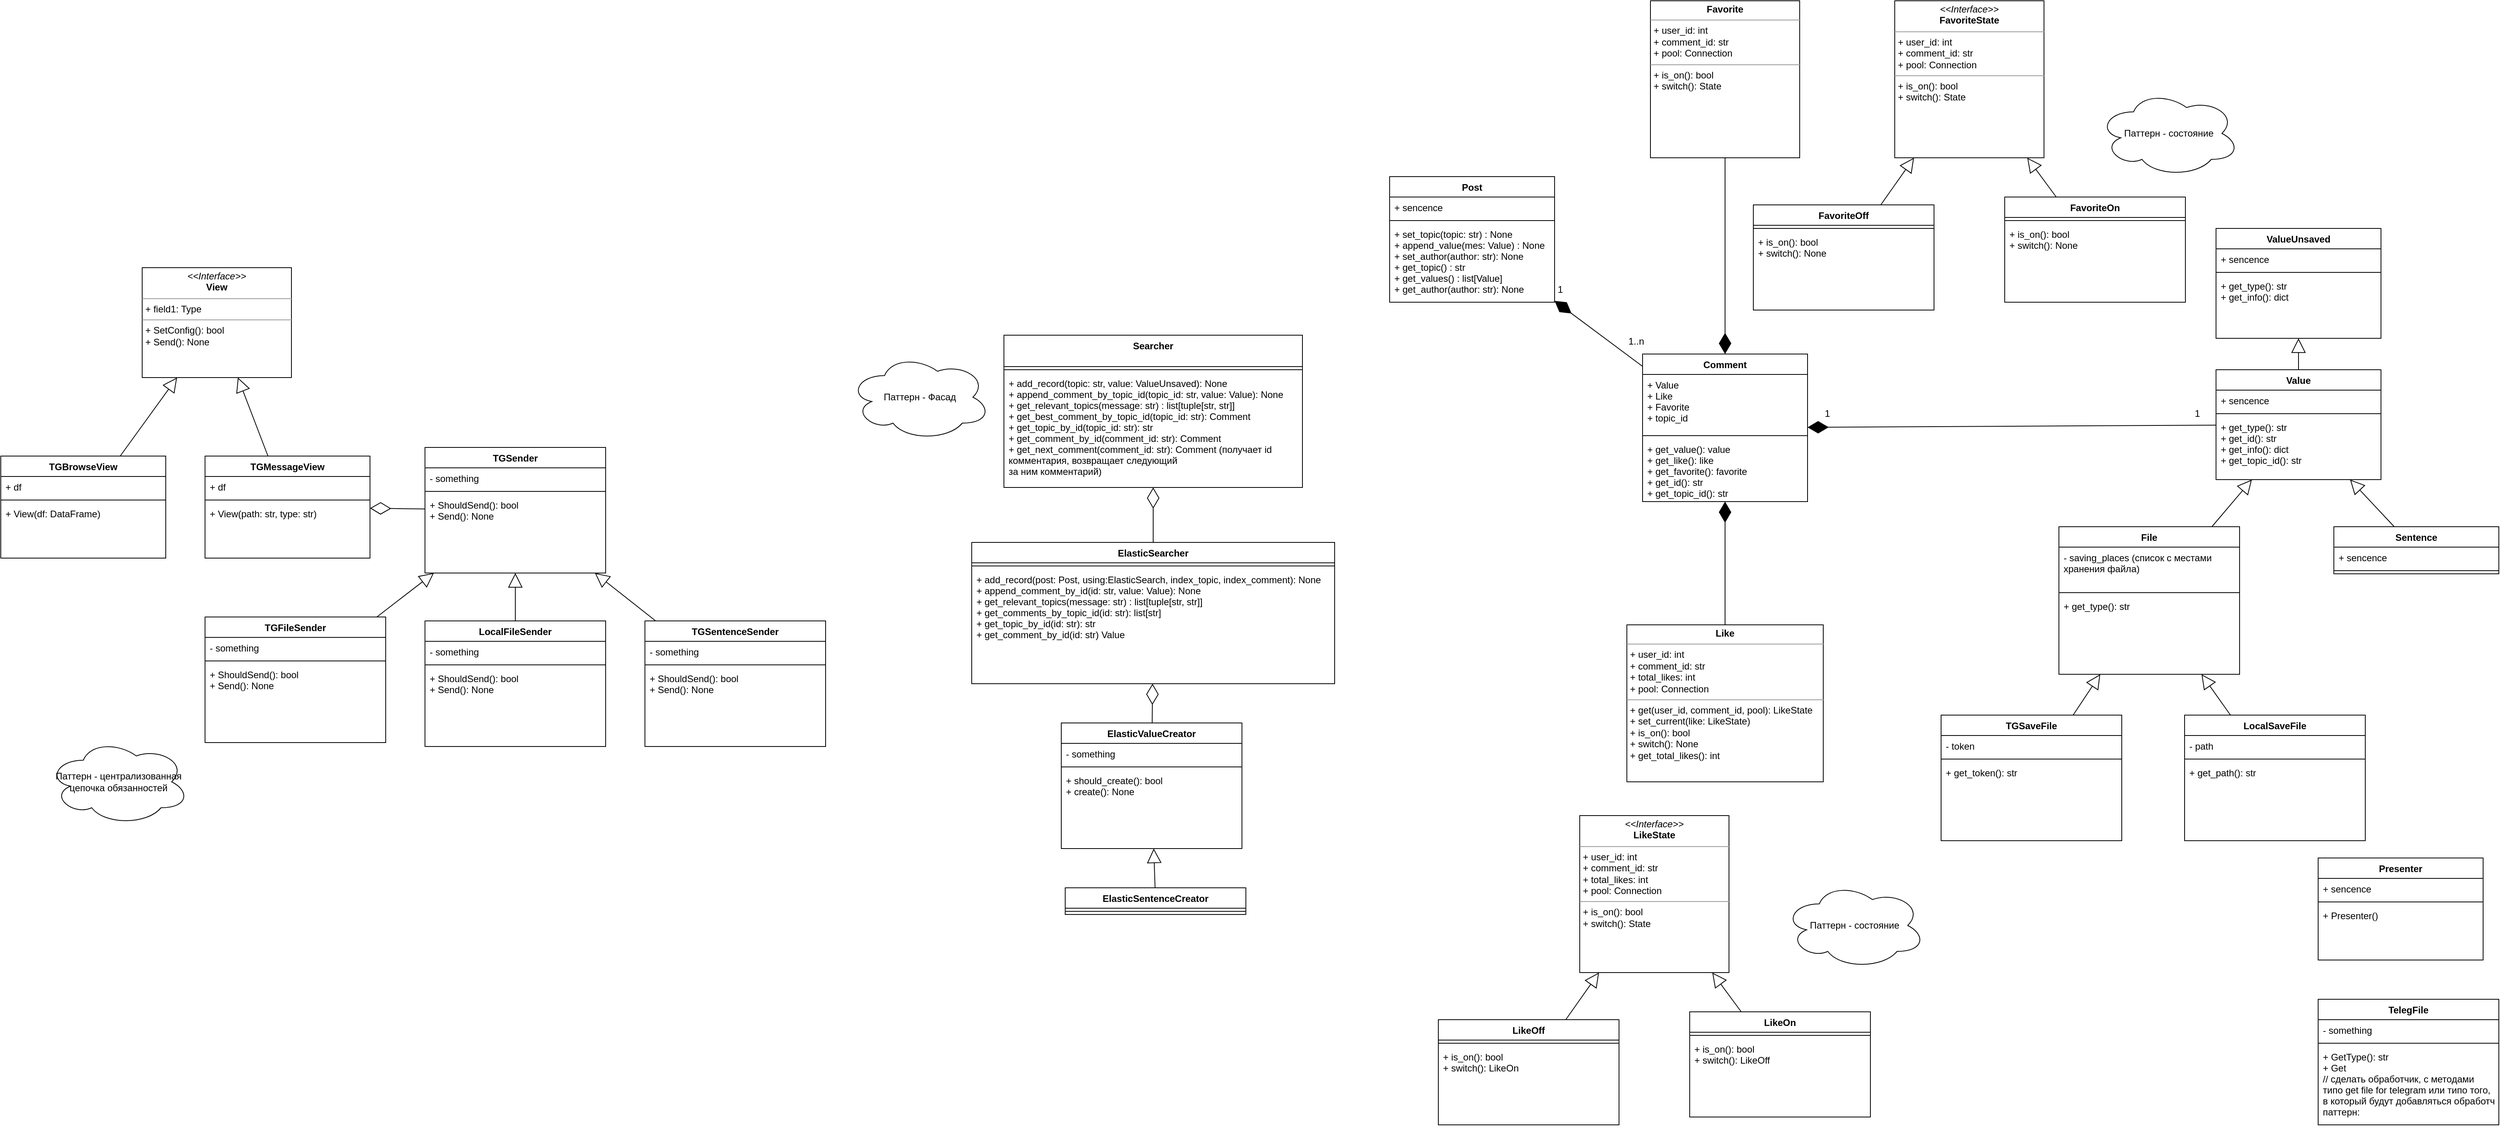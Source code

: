 <mxfile version="14.6.13" type="device"><diagram id="C5RBs43oDa-KdzZeNtuy" name="Page-1"><mxGraphModel dx="1773" dy="1772" grid="1" gridSize="10" guides="1" tooltips="1" connect="1" arrows="1" fold="1" page="1" pageScale="1" pageWidth="827" pageHeight="1169" math="0" shadow="0"><root><object label="" id="WIyWlLk6GJQsqaUBKTNV-0"><mxCell/></object><mxCell id="WIyWlLk6GJQsqaUBKTNV-1" parent="WIyWlLk6GJQsqaUBKTNV-0"/><mxCell id="pfBCpQdFeengKGPT3oay-11" value="Post" style="swimlane;fontStyle=1;align=center;verticalAlign=top;childLayout=stackLayout;horizontal=1;startSize=26;horizontalStack=0;resizeParent=1;resizeParentMax=0;resizeLast=0;collapsible=1;marginBottom=0;" parent="WIyWlLk6GJQsqaUBKTNV-1" vertex="1"><mxGeometry x="1428" y="-86" width="210" height="160" as="geometry"/></mxCell><mxCell id="pfBCpQdFeengKGPT3oay-12" value="+ sencence" style="text;strokeColor=none;fillColor=none;align=left;verticalAlign=top;spacingLeft=4;spacingRight=4;overflow=hidden;rotatable=0;points=[[0,0.5],[1,0.5]];portConstraint=eastwest;" parent="pfBCpQdFeengKGPT3oay-11" vertex="1"><mxGeometry y="26" width="210" height="26" as="geometry"/></mxCell><mxCell id="pfBCpQdFeengKGPT3oay-13" value="" style="line;strokeWidth=1;fillColor=none;align=left;verticalAlign=middle;spacingTop=-1;spacingLeft=3;spacingRight=3;rotatable=0;labelPosition=right;points=[];portConstraint=eastwest;" parent="pfBCpQdFeengKGPT3oay-11" vertex="1"><mxGeometry y="52" width="210" height="8" as="geometry"/></mxCell><mxCell id="pfBCpQdFeengKGPT3oay-14" value="+ set_topic(topic: str) : None&#10;+ append_value(mes: Value) : None&#10;+ set_author(author: str): None&#10;+ get_topic() : str&#10;+ get_values() : list[Value]&#10;+ get_author(author: str): None&#10;&#10;" style="text;strokeColor=none;fillColor=none;align=left;verticalAlign=top;spacingLeft=4;spacingRight=4;overflow=hidden;rotatable=0;points=[[0,0.5],[1,0.5]];portConstraint=eastwest;" parent="pfBCpQdFeengKGPT3oay-11" vertex="1"><mxGeometry y="60" width="210" height="100" as="geometry"/></mxCell><mxCell id="pfBCpQdFeengKGPT3oay-15" value="Presenter" style="swimlane;fontStyle=1;align=center;verticalAlign=top;childLayout=stackLayout;horizontal=1;startSize=26;horizontalStack=0;resizeParent=1;resizeParentMax=0;resizeLast=0;collapsible=1;marginBottom=0;" parent="WIyWlLk6GJQsqaUBKTNV-1" vertex="1"><mxGeometry x="2610" y="782" width="210" height="130" as="geometry"><mxRectangle x="510" y="20" width="90" height="26" as="alternateBounds"/></mxGeometry></mxCell><mxCell id="pfBCpQdFeengKGPT3oay-16" value="+ sencence" style="text;strokeColor=none;fillColor=none;align=left;verticalAlign=top;spacingLeft=4;spacingRight=4;overflow=hidden;rotatable=0;points=[[0,0.5],[1,0.5]];portConstraint=eastwest;" parent="pfBCpQdFeengKGPT3oay-15" vertex="1"><mxGeometry y="26" width="210" height="26" as="geometry"/></mxCell><mxCell id="pfBCpQdFeengKGPT3oay-17" value="" style="line;strokeWidth=1;fillColor=none;align=left;verticalAlign=middle;spacingTop=-1;spacingLeft=3;spacingRight=3;rotatable=0;labelPosition=right;points=[];portConstraint=eastwest;" parent="pfBCpQdFeengKGPT3oay-15" vertex="1"><mxGeometry y="52" width="210" height="8" as="geometry"/></mxCell><mxCell id="pfBCpQdFeengKGPT3oay-18" value="+ Presenter()&#10;" style="text;strokeColor=none;fillColor=none;align=left;verticalAlign=top;spacingLeft=4;spacingRight=4;overflow=hidden;rotatable=0;points=[[0,0.5],[1,0.5]];portConstraint=eastwest;" parent="pfBCpQdFeengKGPT3oay-15" vertex="1"><mxGeometry y="60" width="210" height="70" as="geometry"/></mxCell><mxCell id="pfBCpQdFeengKGPT3oay-19" value="&lt;p style=&quot;margin: 0px ; margin-top: 4px ; text-align: center&quot;&gt;&lt;i&gt;&amp;lt;&amp;lt;Interface&amp;gt;&amp;gt;&lt;/i&gt;&lt;br&gt;&lt;span style=&quot;font-weight: bold&quot;&gt;View&lt;/span&gt;&lt;br&gt;&lt;/p&gt;&lt;hr size=&quot;1&quot;&gt;&lt;p style=&quot;margin: 0px ; margin-left: 4px&quot;&gt;+ field1: Type&lt;/p&gt;&lt;hr size=&quot;1&quot;&gt;&lt;p style=&quot;margin: 0px ; margin-left: 4px&quot;&gt;+ SetConfig(): bool&lt;/p&gt;&lt;p style=&quot;margin: 0px ; margin-left: 4px&quot;&gt;+ Send(): None&lt;/p&gt;" style="verticalAlign=top;align=left;overflow=fill;fontSize=12;fontFamily=Helvetica;html=1;" parent="WIyWlLk6GJQsqaUBKTNV-1" vertex="1"><mxGeometry x="-160" y="30" width="190" height="140" as="geometry"/></mxCell><mxCell id="pfBCpQdFeengKGPT3oay-20" value="TGBrowseView" style="swimlane;fontStyle=1;align=center;verticalAlign=top;childLayout=stackLayout;horizontal=1;startSize=26;horizontalStack=0;resizeParent=1;resizeParentMax=0;resizeLast=0;collapsible=1;marginBottom=0;" parent="WIyWlLk6GJQsqaUBKTNV-1" vertex="1"><mxGeometry x="-340" y="270" width="210" height="130" as="geometry"/></mxCell><mxCell id="pfBCpQdFeengKGPT3oay-21" value="+ df" style="text;strokeColor=none;fillColor=none;align=left;verticalAlign=top;spacingLeft=4;spacingRight=4;overflow=hidden;rotatable=0;points=[[0,0.5],[1,0.5]];portConstraint=eastwest;" parent="pfBCpQdFeengKGPT3oay-20" vertex="1"><mxGeometry y="26" width="210" height="26" as="geometry"/></mxCell><mxCell id="pfBCpQdFeengKGPT3oay-22" value="" style="line;strokeWidth=1;fillColor=none;align=left;verticalAlign=middle;spacingTop=-1;spacingLeft=3;spacingRight=3;rotatable=0;labelPosition=right;points=[];portConstraint=eastwest;" parent="pfBCpQdFeengKGPT3oay-20" vertex="1"><mxGeometry y="52" width="210" height="8" as="geometry"/></mxCell><mxCell id="pfBCpQdFeengKGPT3oay-23" value="+ View(df: DataFrame)&#10;" style="text;strokeColor=none;fillColor=none;align=left;verticalAlign=top;spacingLeft=4;spacingRight=4;overflow=hidden;rotatable=0;points=[[0,0.5],[1,0.5]];portConstraint=eastwest;" parent="pfBCpQdFeengKGPT3oay-20" vertex="1"><mxGeometry y="60" width="210" height="70" as="geometry"/></mxCell><mxCell id="pfBCpQdFeengKGPT3oay-24" value="TGMessageView" style="swimlane;fontStyle=1;align=center;verticalAlign=top;childLayout=stackLayout;horizontal=1;startSize=26;horizontalStack=0;resizeParent=1;resizeParentMax=0;resizeLast=0;collapsible=1;marginBottom=0;" parent="WIyWlLk6GJQsqaUBKTNV-1" vertex="1"><mxGeometry x="-80" y="270" width="210" height="130" as="geometry"/></mxCell><mxCell id="pfBCpQdFeengKGPT3oay-25" value="+ df" style="text;strokeColor=none;fillColor=none;align=left;verticalAlign=top;spacingLeft=4;spacingRight=4;overflow=hidden;rotatable=0;points=[[0,0.5],[1,0.5]];portConstraint=eastwest;" parent="pfBCpQdFeengKGPT3oay-24" vertex="1"><mxGeometry y="26" width="210" height="26" as="geometry"/></mxCell><mxCell id="pfBCpQdFeengKGPT3oay-26" value="" style="line;strokeWidth=1;fillColor=none;align=left;verticalAlign=middle;spacingTop=-1;spacingLeft=3;spacingRight=3;rotatable=0;labelPosition=right;points=[];portConstraint=eastwest;" parent="pfBCpQdFeengKGPT3oay-24" vertex="1"><mxGeometry y="52" width="210" height="8" as="geometry"/></mxCell><mxCell id="pfBCpQdFeengKGPT3oay-27" value="+ View(path: str, type: str)&#10;" style="text;strokeColor=none;fillColor=none;align=left;verticalAlign=top;spacingLeft=4;spacingRight=4;overflow=hidden;rotatable=0;points=[[0,0.5],[1,0.5]];portConstraint=eastwest;" parent="pfBCpQdFeengKGPT3oay-24" vertex="1"><mxGeometry y="60" width="210" height="70" as="geometry"/></mxCell><mxCell id="pfBCpQdFeengKGPT3oay-32" value="" style="endArrow=block;endSize=16;endFill=0;html=1;" parent="WIyWlLk6GJQsqaUBKTNV-1" source="pfBCpQdFeengKGPT3oay-20" target="pfBCpQdFeengKGPT3oay-19" edge="1"><mxGeometry x="1" y="-135" width="160" relative="1" as="geometry"><mxPoint x="-190" y="540" as="sourcePoint"/><mxPoint x="-30" y="540" as="targetPoint"/><mxPoint x="36" y="-45" as="offset"/></mxGeometry></mxCell><mxCell id="pfBCpQdFeengKGPT3oay-33" value="" style="endArrow=block;endSize=16;endFill=0;html=1;" parent="WIyWlLk6GJQsqaUBKTNV-1" source="pfBCpQdFeengKGPT3oay-24" target="pfBCpQdFeengKGPT3oay-19" edge="1"><mxGeometry x="1" y="-135" width="160" relative="1" as="geometry"><mxPoint x="-174.787" y="280" as="sourcePoint"/><mxPoint x="-51.383" y="180" as="targetPoint"/><mxPoint x="36" y="-45" as="offset"/></mxGeometry></mxCell><mxCell id="pfBCpQdFeengKGPT3oay-60" value="File" style="swimlane;fontStyle=1;align=center;verticalAlign=top;childLayout=stackLayout;horizontal=1;startSize=26;horizontalStack=0;resizeParent=1;resizeParentMax=0;resizeLast=0;collapsible=1;marginBottom=0;" parent="WIyWlLk6GJQsqaUBKTNV-1" vertex="1"><mxGeometry x="2280" y="360" width="230" height="188" as="geometry"/></mxCell><mxCell id="pfBCpQdFeengKGPT3oay-61" value="- saving_places (список с местами &#10;хранения файла)" style="text;strokeColor=none;fillColor=none;align=left;verticalAlign=top;spacingLeft=4;spacingRight=4;overflow=hidden;rotatable=0;points=[[0,0.5],[1,0.5]];portConstraint=eastwest;" parent="pfBCpQdFeengKGPT3oay-60" vertex="1"><mxGeometry y="26" width="230" height="54" as="geometry"/></mxCell><mxCell id="pfBCpQdFeengKGPT3oay-62" value="" style="line;strokeWidth=1;fillColor=none;align=left;verticalAlign=middle;spacingTop=-1;spacingLeft=3;spacingRight=3;rotatable=0;labelPosition=right;points=[];portConstraint=eastwest;" parent="pfBCpQdFeengKGPT3oay-60" vertex="1"><mxGeometry y="80" width="230" height="8" as="geometry"/></mxCell><mxCell id="pfBCpQdFeengKGPT3oay-63" value="+ get_type(): str&#10;&#10;" style="text;strokeColor=none;fillColor=none;align=left;verticalAlign=top;spacingLeft=4;spacingRight=4;overflow=hidden;rotatable=0;points=[[0,0.5],[1,0.5]];portConstraint=eastwest;" parent="pfBCpQdFeengKGPT3oay-60" vertex="1"><mxGeometry y="88" width="230" height="100" as="geometry"/></mxCell><mxCell id="pfBCpQdFeengKGPT3oay-64" value="TelegFile" style="swimlane;fontStyle=1;align=center;verticalAlign=top;childLayout=stackLayout;horizontal=1;startSize=26;horizontalStack=0;resizeParent=1;resizeParentMax=0;resizeLast=0;collapsible=1;marginBottom=0;" parent="WIyWlLk6GJQsqaUBKTNV-1" vertex="1"><mxGeometry x="2610" y="962" width="230" height="160" as="geometry"/></mxCell><mxCell id="pfBCpQdFeengKGPT3oay-65" value="- something" style="text;strokeColor=none;fillColor=none;align=left;verticalAlign=top;spacingLeft=4;spacingRight=4;overflow=hidden;rotatable=0;points=[[0,0.5],[1,0.5]];portConstraint=eastwest;" parent="pfBCpQdFeengKGPT3oay-64" vertex="1"><mxGeometry y="26" width="230" height="26" as="geometry"/></mxCell><mxCell id="pfBCpQdFeengKGPT3oay-66" value="" style="line;strokeWidth=1;fillColor=none;align=left;verticalAlign=middle;spacingTop=-1;spacingLeft=3;spacingRight=3;rotatable=0;labelPosition=right;points=[];portConstraint=eastwest;" parent="pfBCpQdFeengKGPT3oay-64" vertex="1"><mxGeometry y="52" width="230" height="8" as="geometry"/></mxCell><mxCell id="pfBCpQdFeengKGPT3oay-67" value="+ GetType(): str&#10;+ Get&#10;// сделать обработчик, с методами &#10;типо get file for telegram или типо того,&#10;в который будут добавляться обработчики, &#10;паттерн:&#10;&#10;" style="text;strokeColor=none;fillColor=none;align=left;verticalAlign=top;spacingLeft=4;spacingRight=4;overflow=hidden;rotatable=0;points=[[0,0.5],[1,0.5]];portConstraint=eastwest;" parent="pfBCpQdFeengKGPT3oay-64" vertex="1"><mxGeometry y="60" width="230" height="100" as="geometry"/></mxCell><mxCell id="pfBCpQdFeengKGPT3oay-69" value="Value" style="swimlane;fontStyle=1;align=center;verticalAlign=top;childLayout=stackLayout;horizontal=1;startSize=26;horizontalStack=0;resizeParent=1;resizeParentMax=0;resizeLast=0;collapsible=1;marginBottom=0;" parent="WIyWlLk6GJQsqaUBKTNV-1" vertex="1"><mxGeometry x="2480" y="160" width="210" height="140" as="geometry"/></mxCell><mxCell id="pfBCpQdFeengKGPT3oay-70" value="+ sencence" style="text;strokeColor=none;fillColor=none;align=left;verticalAlign=top;spacingLeft=4;spacingRight=4;overflow=hidden;rotatable=0;points=[[0,0.5],[1,0.5]];portConstraint=eastwest;" parent="pfBCpQdFeengKGPT3oay-69" vertex="1"><mxGeometry y="26" width="210" height="26" as="geometry"/></mxCell><mxCell id="pfBCpQdFeengKGPT3oay-71" value="" style="line;strokeWidth=1;fillColor=none;align=left;verticalAlign=middle;spacingTop=-1;spacingLeft=3;spacingRight=3;rotatable=0;labelPosition=right;points=[];portConstraint=eastwest;" parent="pfBCpQdFeengKGPT3oay-69" vertex="1"><mxGeometry y="52" width="210" height="8" as="geometry"/></mxCell><mxCell id="pfBCpQdFeengKGPT3oay-72" value="+ get_type(): str&#10;+ get_id(): str&#10;+ get_info(): dict&#10;+ get_topic_id(): str&#10;" style="text;strokeColor=none;fillColor=none;align=left;verticalAlign=top;spacingLeft=4;spacingRight=4;overflow=hidden;rotatable=0;points=[[0,0.5],[1,0.5]];portConstraint=eastwest;" parent="pfBCpQdFeengKGPT3oay-69" vertex="1"><mxGeometry y="60" width="210" height="80" as="geometry"/></mxCell><mxCell id="pfBCpQdFeengKGPT3oay-73" value="Sentence" style="swimlane;fontStyle=1;align=center;verticalAlign=top;childLayout=stackLayout;horizontal=1;startSize=26;horizontalStack=0;resizeParent=1;resizeParentMax=0;resizeLast=0;collapsible=1;marginBottom=0;" parent="WIyWlLk6GJQsqaUBKTNV-1" vertex="1"><mxGeometry x="2630" y="360" width="210" height="60" as="geometry"/></mxCell><mxCell id="pfBCpQdFeengKGPT3oay-74" value="+ sencence" style="text;strokeColor=none;fillColor=none;align=left;verticalAlign=top;spacingLeft=4;spacingRight=4;overflow=hidden;rotatable=0;points=[[0,0.5],[1,0.5]];portConstraint=eastwest;" parent="pfBCpQdFeengKGPT3oay-73" vertex="1"><mxGeometry y="26" width="210" height="26" as="geometry"/></mxCell><mxCell id="pfBCpQdFeengKGPT3oay-75" value="" style="line;strokeWidth=1;fillColor=none;align=left;verticalAlign=middle;spacingTop=-1;spacingLeft=3;spacingRight=3;rotatable=0;labelPosition=right;points=[];portConstraint=eastwest;" parent="pfBCpQdFeengKGPT3oay-73" vertex="1"><mxGeometry y="52" width="210" height="8" as="geometry"/></mxCell><mxCell id="pfBCpQdFeengKGPT3oay-81" value="" style="endArrow=block;endSize=16;endFill=0;html=1;" parent="WIyWlLk6GJQsqaUBKTNV-1" source="pfBCpQdFeengKGPT3oay-60" target="pfBCpQdFeengKGPT3oay-69" edge="1"><mxGeometry x="1" y="-135" width="160" relative="1" as="geometry"><mxPoint x="2405.16" y="70" as="sourcePoint"/><mxPoint x="2492.421" y="-76" as="targetPoint"/><mxPoint x="36" y="-45" as="offset"/></mxGeometry></mxCell><mxCell id="pfBCpQdFeengKGPT3oay-83" value="" style="endArrow=block;endSize=16;endFill=0;html=1;" parent="WIyWlLk6GJQsqaUBKTNV-1" source="pfBCpQdFeengKGPT3oay-73" target="pfBCpQdFeengKGPT3oay-69" edge="1"><mxGeometry x="1" y="-135" width="160" relative="1" as="geometry"><mxPoint x="2595" y="360.0" as="sourcePoint"/><mxPoint x="2595" y="310.0" as="targetPoint"/><mxPoint x="36" y="-45" as="offset"/></mxGeometry></mxCell><mxCell id="pfBCpQdFeengKGPT3oay-84" value="TGSender" style="swimlane;fontStyle=1;align=center;verticalAlign=top;childLayout=stackLayout;horizontal=1;startSize=26;horizontalStack=0;resizeParent=1;resizeParentMax=0;resizeLast=0;collapsible=1;marginBottom=0;" parent="WIyWlLk6GJQsqaUBKTNV-1" vertex="1"><mxGeometry x="200" y="259" width="230" height="160" as="geometry"/></mxCell><mxCell id="pfBCpQdFeengKGPT3oay-85" value="- something" style="text;strokeColor=none;fillColor=none;align=left;verticalAlign=top;spacingLeft=4;spacingRight=4;overflow=hidden;rotatable=0;points=[[0,0.5],[1,0.5]];portConstraint=eastwest;" parent="pfBCpQdFeengKGPT3oay-84" vertex="1"><mxGeometry y="26" width="230" height="26" as="geometry"/></mxCell><mxCell id="pfBCpQdFeengKGPT3oay-86" value="" style="line;strokeWidth=1;fillColor=none;align=left;verticalAlign=middle;spacingTop=-1;spacingLeft=3;spacingRight=3;rotatable=0;labelPosition=right;points=[];portConstraint=eastwest;" parent="pfBCpQdFeengKGPT3oay-84" vertex="1"><mxGeometry y="52" width="230" height="8" as="geometry"/></mxCell><mxCell id="pfBCpQdFeengKGPT3oay-87" value="+ ShouldSend(): bool&#10;+ Send(): None&#10;&#10;" style="text;strokeColor=none;fillColor=none;align=left;verticalAlign=top;spacingLeft=4;spacingRight=4;overflow=hidden;rotatable=0;points=[[0,0.5],[1,0.5]];portConstraint=eastwest;" parent="pfBCpQdFeengKGPT3oay-84" vertex="1"><mxGeometry y="60" width="230" height="100" as="geometry"/></mxCell><mxCell id="pfBCpQdFeengKGPT3oay-88" value="TGFileSender" style="swimlane;fontStyle=1;align=center;verticalAlign=top;childLayout=stackLayout;horizontal=1;startSize=26;horizontalStack=0;resizeParent=1;resizeParentMax=0;resizeLast=0;collapsible=1;marginBottom=0;" parent="WIyWlLk6GJQsqaUBKTNV-1" vertex="1"><mxGeometry x="-80" y="475" width="230" height="160" as="geometry"/></mxCell><mxCell id="pfBCpQdFeengKGPT3oay-89" value="- something" style="text;strokeColor=none;fillColor=none;align=left;verticalAlign=top;spacingLeft=4;spacingRight=4;overflow=hidden;rotatable=0;points=[[0,0.5],[1,0.5]];portConstraint=eastwest;" parent="pfBCpQdFeengKGPT3oay-88" vertex="1"><mxGeometry y="26" width="230" height="26" as="geometry"/></mxCell><mxCell id="pfBCpQdFeengKGPT3oay-90" value="" style="line;strokeWidth=1;fillColor=none;align=left;verticalAlign=middle;spacingTop=-1;spacingLeft=3;spacingRight=3;rotatable=0;labelPosition=right;points=[];portConstraint=eastwest;" parent="pfBCpQdFeengKGPT3oay-88" vertex="1"><mxGeometry y="52" width="230" height="8" as="geometry"/></mxCell><mxCell id="pfBCpQdFeengKGPT3oay-91" value="+ ShouldSend(): bool&#10;+ Send(): None&#10;&#10;" style="text;strokeColor=none;fillColor=none;align=left;verticalAlign=top;spacingLeft=4;spacingRight=4;overflow=hidden;rotatable=0;points=[[0,0.5],[1,0.5]];portConstraint=eastwest;" parent="pfBCpQdFeengKGPT3oay-88" vertex="1"><mxGeometry y="60" width="230" height="100" as="geometry"/></mxCell><mxCell id="pfBCpQdFeengKGPT3oay-96" value="TGSentenceSender" style="swimlane;fontStyle=1;align=center;verticalAlign=top;childLayout=stackLayout;horizontal=1;startSize=26;horizontalStack=0;resizeParent=1;resizeParentMax=0;resizeLast=0;collapsible=1;marginBottom=0;" parent="WIyWlLk6GJQsqaUBKTNV-1" vertex="1"><mxGeometry x="480" y="480" width="230" height="160" as="geometry"/></mxCell><mxCell id="pfBCpQdFeengKGPT3oay-97" value="- something" style="text;strokeColor=none;fillColor=none;align=left;verticalAlign=top;spacingLeft=4;spacingRight=4;overflow=hidden;rotatable=0;points=[[0,0.5],[1,0.5]];portConstraint=eastwest;" parent="pfBCpQdFeengKGPT3oay-96" vertex="1"><mxGeometry y="26" width="230" height="26" as="geometry"/></mxCell><mxCell id="pfBCpQdFeengKGPT3oay-98" value="" style="line;strokeWidth=1;fillColor=none;align=left;verticalAlign=middle;spacingTop=-1;spacingLeft=3;spacingRight=3;rotatable=0;labelPosition=right;points=[];portConstraint=eastwest;" parent="pfBCpQdFeengKGPT3oay-96" vertex="1"><mxGeometry y="52" width="230" height="8" as="geometry"/></mxCell><mxCell id="pfBCpQdFeengKGPT3oay-99" value="+ ShouldSend(): bool&#10;+ Send(): None&#10;&#10;" style="text;strokeColor=none;fillColor=none;align=left;verticalAlign=top;spacingLeft=4;spacingRight=4;overflow=hidden;rotatable=0;points=[[0,0.5],[1,0.5]];portConstraint=eastwest;" parent="pfBCpQdFeengKGPT3oay-96" vertex="1"><mxGeometry y="60" width="230" height="100" as="geometry"/></mxCell><mxCell id="pfBCpQdFeengKGPT3oay-100" value="" style="endArrow=block;endSize=16;endFill=0;html=1;" parent="WIyWlLk6GJQsqaUBKTNV-1" source="pfBCpQdFeengKGPT3oay-88" target="pfBCpQdFeengKGPT3oay-84" edge="1"><mxGeometry x="1" y="-135" width="160" relative="1" as="geometry"><mxPoint x="783" y="135.0" as="sourcePoint"/><mxPoint x="848" y="85.0" as="targetPoint"/><mxPoint x="36" y="-45" as="offset"/></mxGeometry></mxCell><mxCell id="pfBCpQdFeengKGPT3oay-102" value="" style="endArrow=block;endSize=16;endFill=0;html=1;" parent="WIyWlLk6GJQsqaUBKTNV-1" source="pfBCpQdFeengKGPT3oay-96" target="pfBCpQdFeengKGPT3oay-84" edge="1"><mxGeometry x="1" y="-135" width="160" relative="1" as="geometry"><mxPoint x="327" y="515" as="sourcePoint"/><mxPoint x="327" y="425.0" as="targetPoint"/><mxPoint x="36" y="-45" as="offset"/></mxGeometry></mxCell><mxCell id="pfBCpQdFeengKGPT3oay-103" value="TGSaveFile" style="swimlane;fontStyle=1;align=center;verticalAlign=top;childLayout=stackLayout;horizontal=1;startSize=26;horizontalStack=0;resizeParent=1;resizeParentMax=0;resizeLast=0;collapsible=1;marginBottom=0;" parent="WIyWlLk6GJQsqaUBKTNV-1" vertex="1"><mxGeometry x="2130" y="600" width="230" height="160" as="geometry"/></mxCell><mxCell id="pfBCpQdFeengKGPT3oay-104" value="- token" style="text;strokeColor=none;fillColor=none;align=left;verticalAlign=top;spacingLeft=4;spacingRight=4;overflow=hidden;rotatable=0;points=[[0,0.5],[1,0.5]];portConstraint=eastwest;" parent="pfBCpQdFeengKGPT3oay-103" vertex="1"><mxGeometry y="26" width="230" height="26" as="geometry"/></mxCell><mxCell id="pfBCpQdFeengKGPT3oay-105" value="" style="line;strokeWidth=1;fillColor=none;align=left;verticalAlign=middle;spacingTop=-1;spacingLeft=3;spacingRight=3;rotatable=0;labelPosition=right;points=[];portConstraint=eastwest;" parent="pfBCpQdFeengKGPT3oay-103" vertex="1"><mxGeometry y="52" width="230" height="8" as="geometry"/></mxCell><mxCell id="pfBCpQdFeengKGPT3oay-106" value="+ get_token(): str&#10;" style="text;strokeColor=none;fillColor=none;align=left;verticalAlign=top;spacingLeft=4;spacingRight=4;overflow=hidden;rotatable=0;points=[[0,0.5],[1,0.5]];portConstraint=eastwest;" parent="pfBCpQdFeengKGPT3oay-103" vertex="1"><mxGeometry y="60" width="230" height="100" as="geometry"/></mxCell><mxCell id="pfBCpQdFeengKGPT3oay-107" value="LocalSaveFile" style="swimlane;fontStyle=1;align=center;verticalAlign=top;childLayout=stackLayout;horizontal=1;startSize=26;horizontalStack=0;resizeParent=1;resizeParentMax=0;resizeLast=0;collapsible=1;marginBottom=0;" parent="WIyWlLk6GJQsqaUBKTNV-1" vertex="1"><mxGeometry x="2440" y="600" width="230" height="160" as="geometry"/></mxCell><mxCell id="pfBCpQdFeengKGPT3oay-108" value="- path" style="text;strokeColor=none;fillColor=none;align=left;verticalAlign=top;spacingLeft=4;spacingRight=4;overflow=hidden;rotatable=0;points=[[0,0.5],[1,0.5]];portConstraint=eastwest;" parent="pfBCpQdFeengKGPT3oay-107" vertex="1"><mxGeometry y="26" width="230" height="26" as="geometry"/></mxCell><mxCell id="pfBCpQdFeengKGPT3oay-109" value="" style="line;strokeWidth=1;fillColor=none;align=left;verticalAlign=middle;spacingTop=-1;spacingLeft=3;spacingRight=3;rotatable=0;labelPosition=right;points=[];portConstraint=eastwest;" parent="pfBCpQdFeengKGPT3oay-107" vertex="1"><mxGeometry y="52" width="230" height="8" as="geometry"/></mxCell><mxCell id="pfBCpQdFeengKGPT3oay-110" value="+ get_path(): str&#10;" style="text;strokeColor=none;fillColor=none;align=left;verticalAlign=top;spacingLeft=4;spacingRight=4;overflow=hidden;rotatable=0;points=[[0,0.5],[1,0.5]];portConstraint=eastwest;" parent="pfBCpQdFeengKGPT3oay-107" vertex="1"><mxGeometry y="60" width="230" height="100" as="geometry"/></mxCell><mxCell id="pfBCpQdFeengKGPT3oay-111" value="" style="endArrow=block;endSize=16;endFill=0;html=1;" parent="WIyWlLk6GJQsqaUBKTNV-1" source="pfBCpQdFeengKGPT3oay-103" target="pfBCpQdFeengKGPT3oay-60" edge="1"><mxGeometry x="1" y="-135" width="160" relative="1" as="geometry"><mxPoint x="2705" y="370.0" as="sourcePoint"/><mxPoint x="2705" y="320.0" as="targetPoint"/><mxPoint x="36" y="-45" as="offset"/></mxGeometry></mxCell><mxCell id="pfBCpQdFeengKGPT3oay-112" value="" style="endArrow=block;endSize=16;endFill=0;html=1;" parent="WIyWlLk6GJQsqaUBKTNV-1" source="pfBCpQdFeengKGPT3oay-107" target="pfBCpQdFeengKGPT3oay-60" edge="1"><mxGeometry x="1" y="-135" width="160" relative="1" as="geometry"><mxPoint x="2312.778" y="600.0" as="sourcePoint"/><mxPoint x="2353.611" y="558.0" as="targetPoint"/><mxPoint x="36" y="-45" as="offset"/></mxGeometry></mxCell><mxCell id="pfBCpQdFeengKGPT3oay-128" value="" style="endArrow=diamondThin;endFill=0;endSize=24;html=1;" parent="WIyWlLk6GJQsqaUBKTNV-1" source="pfBCpQdFeengKGPT3oay-84" target="pfBCpQdFeengKGPT3oay-24" edge="1"><mxGeometry width="160" relative="1" as="geometry"><mxPoint x="490" y="470" as="sourcePoint"/><mxPoint x="650" y="470" as="targetPoint"/></mxGeometry></mxCell><mxCell id="pfBCpQdFeengKGPT3oay-129" value="LocalFileSender" style="swimlane;fontStyle=1;align=center;verticalAlign=top;childLayout=stackLayout;horizontal=1;startSize=26;horizontalStack=0;resizeParent=1;resizeParentMax=0;resizeLast=0;collapsible=1;marginBottom=0;" parent="WIyWlLk6GJQsqaUBKTNV-1" vertex="1"><mxGeometry x="200" y="480" width="230" height="160" as="geometry"/></mxCell><mxCell id="pfBCpQdFeengKGPT3oay-130" value="- something" style="text;strokeColor=none;fillColor=none;align=left;verticalAlign=top;spacingLeft=4;spacingRight=4;overflow=hidden;rotatable=0;points=[[0,0.5],[1,0.5]];portConstraint=eastwest;" parent="pfBCpQdFeengKGPT3oay-129" vertex="1"><mxGeometry y="26" width="230" height="26" as="geometry"/></mxCell><mxCell id="pfBCpQdFeengKGPT3oay-131" value="" style="line;strokeWidth=1;fillColor=none;align=left;verticalAlign=middle;spacingTop=-1;spacingLeft=3;spacingRight=3;rotatable=0;labelPosition=right;points=[];portConstraint=eastwest;" parent="pfBCpQdFeengKGPT3oay-129" vertex="1"><mxGeometry y="52" width="230" height="8" as="geometry"/></mxCell><mxCell id="pfBCpQdFeengKGPT3oay-132" value="+ ShouldSend(): bool&#10;+ Send(): None&#10;&#10;" style="text;strokeColor=none;fillColor=none;align=left;verticalAlign=top;spacingLeft=4;spacingRight=4;overflow=hidden;rotatable=0;points=[[0,0.5],[1,0.5]];portConstraint=eastwest;" parent="pfBCpQdFeengKGPT3oay-129" vertex="1"><mxGeometry y="60" width="230" height="100" as="geometry"/></mxCell><mxCell id="pfBCpQdFeengKGPT3oay-133" value="" style="endArrow=block;endSize=16;endFill=0;html=1;" parent="WIyWlLk6GJQsqaUBKTNV-1" source="pfBCpQdFeengKGPT3oay-129" target="pfBCpQdFeengKGPT3oay-84" edge="1"><mxGeometry x="1" y="-135" width="160" relative="1" as="geometry"><mxPoint x="148.704" y="485" as="sourcePoint"/><mxPoint x="221.296" y="429" as="targetPoint"/><mxPoint x="36" y="-45" as="offset"/></mxGeometry></mxCell><mxCell id="8OBQjssam5e4n3ciE-3k-0" value="ElasticValueCreator" style="swimlane;fontStyle=1;align=center;verticalAlign=top;childLayout=stackLayout;horizontal=1;startSize=26;horizontalStack=0;resizeParent=1;resizeParentMax=0;resizeLast=0;collapsible=1;marginBottom=0;" parent="WIyWlLk6GJQsqaUBKTNV-1" vertex="1"><mxGeometry x="1010" y="610" width="230" height="160" as="geometry"/></mxCell><mxCell id="8OBQjssam5e4n3ciE-3k-1" value="- something" style="text;strokeColor=none;fillColor=none;align=left;verticalAlign=top;spacingLeft=4;spacingRight=4;overflow=hidden;rotatable=0;points=[[0,0.5],[1,0.5]];portConstraint=eastwest;" parent="8OBQjssam5e4n3ciE-3k-0" vertex="1"><mxGeometry y="26" width="230" height="26" as="geometry"/></mxCell><mxCell id="8OBQjssam5e4n3ciE-3k-2" value="" style="line;strokeWidth=1;fillColor=none;align=left;verticalAlign=middle;spacingTop=-1;spacingLeft=3;spacingRight=3;rotatable=0;labelPosition=right;points=[];portConstraint=eastwest;" parent="8OBQjssam5e4n3ciE-3k-0" vertex="1"><mxGeometry y="52" width="230" height="8" as="geometry"/></mxCell><mxCell id="8OBQjssam5e4n3ciE-3k-3" value="+ should_create(): bool&#10;+ create(): None&#10;&#10;" style="text;strokeColor=none;fillColor=none;align=left;verticalAlign=top;spacingLeft=4;spacingRight=4;overflow=hidden;rotatable=0;points=[[0,0.5],[1,0.5]];portConstraint=eastwest;" parent="8OBQjssam5e4n3ciE-3k-0" vertex="1"><mxGeometry y="60" width="230" height="100" as="geometry"/></mxCell><mxCell id="8OBQjssam5e4n3ciE-3k-4" value="" style="endArrow=diamondThin;endFill=0;endSize=24;html=1;" parent="WIyWlLk6GJQsqaUBKTNV-1" source="8OBQjssam5e4n3ciE-3k-0" target="_cFTRPNTor_io5wgXZ22-21" edge="1"><mxGeometry width="160" relative="1" as="geometry"><mxPoint x="671" y="349.484" as="sourcePoint"/><mxPoint x="716" y="343" as="targetPoint"/></mxGeometry></mxCell><mxCell id="8OBQjssam5e4n3ciE-3k-5" value="ElasticSentenceCreator" style="swimlane;fontStyle=1;align=center;verticalAlign=top;childLayout=stackLayout;horizontal=1;startSize=26;horizontalStack=0;resizeParent=1;resizeParentMax=0;resizeLast=0;collapsible=1;marginBottom=0;" parent="WIyWlLk6GJQsqaUBKTNV-1" vertex="1"><mxGeometry x="1015" y="820" width="230" height="34" as="geometry"/></mxCell><mxCell id="8OBQjssam5e4n3ciE-3k-7" value="" style="line;strokeWidth=1;fillColor=none;align=left;verticalAlign=middle;spacingTop=-1;spacingLeft=3;spacingRight=3;rotatable=0;labelPosition=right;points=[];portConstraint=eastwest;" parent="8OBQjssam5e4n3ciE-3k-5" vertex="1"><mxGeometry y="26" width="230" height="8" as="geometry"/></mxCell><mxCell id="8OBQjssam5e4n3ciE-3k-9" value="" style="endArrow=block;endSize=16;endFill=0;html=1;" parent="WIyWlLk6GJQsqaUBKTNV-1" source="8OBQjssam5e4n3ciE-3k-5" target="8OBQjssam5e4n3ciE-3k-0" edge="1"><mxGeometry x="1" y="-135" width="160" relative="1" as="geometry"><mxPoint x="56" y="385" as="sourcePoint"/><mxPoint x="56" y="324" as="targetPoint"/><mxPoint x="36" y="-45" as="offset"/></mxGeometry></mxCell><mxCell id="wCw-Z1Yb8plK0sanxSAQ-1" value="&lt;p style=&quot;margin: 0px ; margin-top: 4px ; text-align: center&quot;&gt;&lt;i&gt;&amp;lt;&amp;lt;Interface&amp;gt;&amp;gt;&lt;/i&gt;&lt;br&gt;&lt;b&gt;LikeState&lt;/b&gt;&lt;/p&gt;&lt;hr size=&quot;1&quot;&gt;&lt;p style=&quot;margin: 0px ; margin-left: 4px&quot;&gt;+ user_id: int&lt;/p&gt;&lt;p style=&quot;margin: 0px ; margin-left: 4px&quot;&gt;+ comment_id: str&lt;/p&gt;&lt;p style=&quot;margin: 0px ; margin-left: 4px&quot;&gt;+ total_likes: int&lt;/p&gt;&lt;p style=&quot;margin: 0px ; margin-left: 4px&quot;&gt;+ pool: Connection&lt;/p&gt;&lt;hr size=&quot;1&quot;&gt;&lt;p style=&quot;margin: 0px ; margin-left: 4px&quot;&gt;+ is_on(): bool&lt;/p&gt;&lt;p style=&quot;margin: 0px ; margin-left: 4px&quot;&gt;+ switch(): State&lt;/p&gt;" style="verticalAlign=top;align=left;overflow=fill;fontSize=12;fontFamily=Helvetica;html=1;" parent="WIyWlLk6GJQsqaUBKTNV-1" vertex="1"><mxGeometry x="1670" y="728" width="190" height="200" as="geometry"/></mxCell><mxCell id="wCw-Z1Yb8plK0sanxSAQ-2" value="LikeOn" style="swimlane;fontStyle=1;align=center;verticalAlign=top;childLayout=stackLayout;horizontal=1;startSize=26;horizontalStack=0;resizeParent=1;resizeParentMax=0;resizeLast=0;collapsible=1;marginBottom=0;" parent="WIyWlLk6GJQsqaUBKTNV-1" vertex="1"><mxGeometry x="1810" y="978" width="230" height="134" as="geometry"/></mxCell><mxCell id="wCw-Z1Yb8plK0sanxSAQ-4" value="" style="line;strokeWidth=1;fillColor=none;align=left;verticalAlign=middle;spacingTop=-1;spacingLeft=3;spacingRight=3;rotatable=0;labelPosition=right;points=[];portConstraint=eastwest;" parent="wCw-Z1Yb8plK0sanxSAQ-2" vertex="1"><mxGeometry y="26" width="230" height="8" as="geometry"/></mxCell><mxCell id="wCw-Z1Yb8plK0sanxSAQ-5" value="+ is_on(): bool&#10;+ switch(): LikeOff" style="text;strokeColor=none;fillColor=none;align=left;verticalAlign=top;spacingLeft=4;spacingRight=4;overflow=hidden;rotatable=0;points=[[0,0.5],[1,0.5]];portConstraint=eastwest;" parent="wCw-Z1Yb8plK0sanxSAQ-2" vertex="1"><mxGeometry y="34" width="230" height="100" as="geometry"/></mxCell><mxCell id="wCw-Z1Yb8plK0sanxSAQ-6" value="LikeOff" style="swimlane;fontStyle=1;align=center;verticalAlign=top;childLayout=stackLayout;horizontal=1;startSize=26;horizontalStack=0;resizeParent=1;resizeParentMax=0;resizeLast=0;collapsible=1;marginBottom=0;" parent="WIyWlLk6GJQsqaUBKTNV-1" vertex="1"><mxGeometry x="1490" y="988" width="230" height="134" as="geometry"/></mxCell><mxCell id="wCw-Z1Yb8plK0sanxSAQ-8" value="" style="line;strokeWidth=1;fillColor=none;align=left;verticalAlign=middle;spacingTop=-1;spacingLeft=3;spacingRight=3;rotatable=0;labelPosition=right;points=[];portConstraint=eastwest;" parent="wCw-Z1Yb8plK0sanxSAQ-6" vertex="1"><mxGeometry y="26" width="230" height="8" as="geometry"/></mxCell><mxCell id="wCw-Z1Yb8plK0sanxSAQ-9" value="+ is_on(): bool&#10;+ switch(): LikeOn" style="text;strokeColor=none;fillColor=none;align=left;verticalAlign=top;spacingLeft=4;spacingRight=4;overflow=hidden;rotatable=0;points=[[0,0.5],[1,0.5]];portConstraint=eastwest;" parent="wCw-Z1Yb8plK0sanxSAQ-6" vertex="1"><mxGeometry y="34" width="230" height="100" as="geometry"/></mxCell><mxCell id="wCw-Z1Yb8plK0sanxSAQ-10" value="" style="endArrow=block;endSize=16;endFill=0;html=1;" parent="WIyWlLk6GJQsqaUBKTNV-1" source="wCw-Z1Yb8plK0sanxSAQ-6" target="wCw-Z1Yb8plK0sanxSAQ-1" edge="1"><mxGeometry x="1" y="-135" width="160" relative="1" as="geometry"><mxPoint x="896.363" y="838" as="sourcePoint"/><mxPoint x="859.549" y="786" as="targetPoint"/><mxPoint x="36" y="-45" as="offset"/></mxGeometry></mxCell><mxCell id="wCw-Z1Yb8plK0sanxSAQ-11" value="" style="endArrow=block;endSize=16;endFill=0;html=1;" parent="WIyWlLk6GJQsqaUBKTNV-1" source="wCw-Z1Yb8plK0sanxSAQ-2" target="wCw-Z1Yb8plK0sanxSAQ-1" edge="1"><mxGeometry x="1" y="-135" width="160" relative="1" as="geometry"><mxPoint x="1669.416" y="998" as="sourcePoint"/><mxPoint x="1718.147" y="938" as="targetPoint"/><mxPoint x="36" y="-45" as="offset"/></mxGeometry></mxCell><mxCell id="wCw-Z1Yb8plK0sanxSAQ-12" value="Паттерн - централизованная цепочка обязанностей" style="ellipse;shape=cloud;whiteSpace=wrap;html=1;" parent="WIyWlLk6GJQsqaUBKTNV-1" vertex="1"><mxGeometry x="-280" y="630" width="180" height="110" as="geometry"/></mxCell><mxCell id="wCw-Z1Yb8plK0sanxSAQ-13" value="Паттерн - состояние" style="ellipse;shape=cloud;whiteSpace=wrap;html=1;" parent="WIyWlLk6GJQsqaUBKTNV-1" vertex="1"><mxGeometry x="1930" y="813" width="180" height="110" as="geometry"/></mxCell><mxCell id="EUJlzEOyFOHO8cbZUv1K-0" value="&lt;p style=&quot;margin: 0px ; margin-top: 4px ; text-align: center&quot;&gt;&lt;i&gt;&amp;lt;&amp;lt;Interface&amp;gt;&amp;gt;&lt;/i&gt;&lt;br&gt;&lt;b&gt;FavoriteState&lt;/b&gt;&lt;/p&gt;&lt;hr size=&quot;1&quot;&gt;&lt;p style=&quot;margin: 0px ; margin-left: 4px&quot;&gt;+ user_id: int&lt;/p&gt;&lt;p style=&quot;margin: 0px ; margin-left: 4px&quot;&gt;+ comment_id: str&lt;/p&gt;&lt;p style=&quot;margin: 0px ; margin-left: 4px&quot;&gt;+ pool: Connection&lt;/p&gt;&lt;hr size=&quot;1&quot;&gt;&lt;p style=&quot;margin: 0px ; margin-left: 4px&quot;&gt;+ is_on(): bool&lt;/p&gt;&lt;p style=&quot;margin: 0px ; margin-left: 4px&quot;&gt;+ switch(): State&lt;/p&gt;" style="verticalAlign=top;align=left;overflow=fill;fontSize=12;fontFamily=Helvetica;html=1;" parent="WIyWlLk6GJQsqaUBKTNV-1" vertex="1"><mxGeometry x="2071" y="-310" width="190" height="200" as="geometry"/></mxCell><mxCell id="EUJlzEOyFOHO8cbZUv1K-1" value="FavoriteOn" style="swimlane;fontStyle=1;align=center;verticalAlign=top;childLayout=stackLayout;horizontal=1;startSize=26;horizontalStack=0;resizeParent=1;resizeParentMax=0;resizeLast=0;collapsible=1;marginBottom=0;" parent="WIyWlLk6GJQsqaUBKTNV-1" vertex="1"><mxGeometry x="2211" y="-60" width="230" height="134" as="geometry"/></mxCell><mxCell id="EUJlzEOyFOHO8cbZUv1K-2" value="" style="line;strokeWidth=1;fillColor=none;align=left;verticalAlign=middle;spacingTop=-1;spacingLeft=3;spacingRight=3;rotatable=0;labelPosition=right;points=[];portConstraint=eastwest;" parent="EUJlzEOyFOHO8cbZUv1K-1" vertex="1"><mxGeometry y="26" width="230" height="8" as="geometry"/></mxCell><mxCell id="EUJlzEOyFOHO8cbZUv1K-3" value="+ is_on(): bool&#10;+ switch(): None" style="text;strokeColor=none;fillColor=none;align=left;verticalAlign=top;spacingLeft=4;spacingRight=4;overflow=hidden;rotatable=0;points=[[0,0.5],[1,0.5]];portConstraint=eastwest;" parent="EUJlzEOyFOHO8cbZUv1K-1" vertex="1"><mxGeometry y="34" width="230" height="100" as="geometry"/></mxCell><mxCell id="EUJlzEOyFOHO8cbZUv1K-4" value="FavoriteOff" style="swimlane;fontStyle=1;align=center;verticalAlign=top;childLayout=stackLayout;horizontal=1;startSize=26;horizontalStack=0;resizeParent=1;resizeParentMax=0;resizeLast=0;collapsible=1;marginBottom=0;" parent="WIyWlLk6GJQsqaUBKTNV-1" vertex="1"><mxGeometry x="1891" y="-50" width="230" height="134" as="geometry"/></mxCell><mxCell id="EUJlzEOyFOHO8cbZUv1K-5" value="" style="line;strokeWidth=1;fillColor=none;align=left;verticalAlign=middle;spacingTop=-1;spacingLeft=3;spacingRight=3;rotatable=0;labelPosition=right;points=[];portConstraint=eastwest;" parent="EUJlzEOyFOHO8cbZUv1K-4" vertex="1"><mxGeometry y="26" width="230" height="8" as="geometry"/></mxCell><mxCell id="EUJlzEOyFOHO8cbZUv1K-6" value="+ is_on(): bool&#10;+ switch(): None" style="text;strokeColor=none;fillColor=none;align=left;verticalAlign=top;spacingLeft=4;spacingRight=4;overflow=hidden;rotatable=0;points=[[0,0.5],[1,0.5]];portConstraint=eastwest;" parent="EUJlzEOyFOHO8cbZUv1K-4" vertex="1"><mxGeometry y="34" width="230" height="100" as="geometry"/></mxCell><mxCell id="EUJlzEOyFOHO8cbZUv1K-7" value="" style="endArrow=block;endSize=16;endFill=0;html=1;" parent="WIyWlLk6GJQsqaUBKTNV-1" source="EUJlzEOyFOHO8cbZUv1K-4" target="EUJlzEOyFOHO8cbZUv1K-0" edge="1"><mxGeometry x="1" y="-135" width="160" relative="1" as="geometry"><mxPoint x="1297.363" y="-200" as="sourcePoint"/><mxPoint x="1260.549" y="-252" as="targetPoint"/><mxPoint x="36" y="-45" as="offset"/></mxGeometry></mxCell><mxCell id="EUJlzEOyFOHO8cbZUv1K-8" value="" style="endArrow=block;endSize=16;endFill=0;html=1;" parent="WIyWlLk6GJQsqaUBKTNV-1" source="EUJlzEOyFOHO8cbZUv1K-1" target="EUJlzEOyFOHO8cbZUv1K-0" edge="1"><mxGeometry x="1" y="-135" width="160" relative="1" as="geometry"><mxPoint x="2070.416" y="-40" as="sourcePoint"/><mxPoint x="2119.147" y="-100" as="targetPoint"/><mxPoint x="36" y="-45" as="offset"/></mxGeometry></mxCell><mxCell id="EUJlzEOyFOHO8cbZUv1K-9" value="&lt;p style=&quot;margin: 0px ; margin-top: 4px ; text-align: center&quot;&gt;&lt;b&gt;Like&lt;/b&gt;&lt;/p&gt;&lt;hr size=&quot;1&quot;&gt;&lt;p style=&quot;margin: 0px ; margin-left: 4px&quot;&gt;+ user_id: int&lt;/p&gt;&lt;p style=&quot;margin: 0px ; margin-left: 4px&quot;&gt;+ comment_id: str&lt;/p&gt;&lt;p style=&quot;margin: 0px ; margin-left: 4px&quot;&gt;+ total_likes: int&lt;/p&gt;&lt;p style=&quot;margin: 0px ; margin-left: 4px&quot;&gt;+ pool: Connection&lt;/p&gt;&lt;hr size=&quot;1&quot;&gt;&lt;p style=&quot;margin: 0px ; margin-left: 4px&quot;&gt;+ get(user_id, comment_id, pool): LikeState&lt;/p&gt;&lt;p style=&quot;margin: 0px ; margin-left: 4px&quot;&gt;+ set_current(like: LikeState)&lt;/p&gt;&lt;p style=&quot;margin: 0px ; margin-left: 4px&quot;&gt;+ is_on(): bool&lt;/p&gt;&lt;p style=&quot;margin: 0px ; margin-left: 4px&quot;&gt;+ switch(): None&lt;/p&gt;&lt;p style=&quot;margin: 0px ; margin-left: 4px&quot;&gt;+ get_total_likes(): int&lt;/p&gt;" style="verticalAlign=top;align=left;overflow=fill;fontSize=12;fontFamily=Helvetica;html=1;" parent="WIyWlLk6GJQsqaUBKTNV-1" vertex="1"><mxGeometry x="1730" y="485" width="250" height="200" as="geometry"/></mxCell><mxCell id="EUJlzEOyFOHO8cbZUv1K-10" value="Паттерн - состояние" style="ellipse;shape=cloud;whiteSpace=wrap;html=1;" parent="WIyWlLk6GJQsqaUBKTNV-1" vertex="1"><mxGeometry x="2330" y="-196" width="180" height="110" as="geometry"/></mxCell><mxCell id="EUJlzEOyFOHO8cbZUv1K-11" value="&lt;p style=&quot;margin: 0px ; margin-top: 4px ; text-align: center&quot;&gt;&lt;b&gt;Favorite&lt;/b&gt;&lt;/p&gt;&lt;hr size=&quot;1&quot;&gt;&lt;p style=&quot;margin: 0px ; margin-left: 4px&quot;&gt;+ user_id: int&lt;/p&gt;&lt;p style=&quot;margin: 0px ; margin-left: 4px&quot;&gt;+ comment_id: str&lt;/p&gt;&lt;p style=&quot;margin: 0px ; margin-left: 4px&quot;&gt;+ pool: Connection&lt;/p&gt;&lt;hr size=&quot;1&quot;&gt;&lt;p style=&quot;margin: 0px ; margin-left: 4px&quot;&gt;+ is_on(): bool&lt;/p&gt;&lt;p style=&quot;margin: 0px ; margin-left: 4px&quot;&gt;+ switch(): State&lt;/p&gt;" style="verticalAlign=top;align=left;overflow=fill;fontSize=12;fontFamily=Helvetica;html=1;" parent="WIyWlLk6GJQsqaUBKTNV-1" vertex="1"><mxGeometry x="1760" y="-310" width="190" height="200" as="geometry"/></mxCell><mxCell id="_cFTRPNTor_io5wgXZ22-0" value="Comment" style="swimlane;fontStyle=1;align=center;verticalAlign=top;childLayout=stackLayout;horizontal=1;startSize=26;horizontalStack=0;resizeParent=1;resizeParentMax=0;resizeLast=0;collapsible=1;marginBottom=0;" parent="WIyWlLk6GJQsqaUBKTNV-1" vertex="1"><mxGeometry x="1750" y="140" width="210" height="188" as="geometry"/></mxCell><mxCell id="_cFTRPNTor_io5wgXZ22-1" value="+ Value&#10;+ Like&#10;+ Favorite&#10;+ topic_id" style="text;strokeColor=none;fillColor=none;align=left;verticalAlign=top;spacingLeft=4;spacingRight=4;overflow=hidden;rotatable=0;points=[[0,0.5],[1,0.5]];portConstraint=eastwest;" parent="_cFTRPNTor_io5wgXZ22-0" vertex="1"><mxGeometry y="26" width="210" height="74" as="geometry"/></mxCell><mxCell id="_cFTRPNTor_io5wgXZ22-2" value="" style="line;strokeWidth=1;fillColor=none;align=left;verticalAlign=middle;spacingTop=-1;spacingLeft=3;spacingRight=3;rotatable=0;labelPosition=right;points=[];portConstraint=eastwest;" parent="_cFTRPNTor_io5wgXZ22-0" vertex="1"><mxGeometry y="100" width="210" height="8" as="geometry"/></mxCell><mxCell id="_cFTRPNTor_io5wgXZ22-3" value="+ get_value(): value&#10;+ get_like(): like&#10;+ get_favorite(): favorite&#10;+ get_id(): str&#10;+ get_topic_id(): str&#10;" style="text;strokeColor=none;fillColor=none;align=left;verticalAlign=top;spacingLeft=4;spacingRight=4;overflow=hidden;rotatable=0;points=[[0,0.5],[1,0.5]];portConstraint=eastwest;" parent="_cFTRPNTor_io5wgXZ22-0" vertex="1"><mxGeometry y="108" width="210" height="80" as="geometry"/></mxCell><mxCell id="_cFTRPNTor_io5wgXZ22-6" value="" style="endArrow=diamondThin;endFill=1;endSize=24;html=1;" parent="WIyWlLk6GJQsqaUBKTNV-1" source="pfBCpQdFeengKGPT3oay-69" target="_cFTRPNTor_io5wgXZ22-0" edge="1"><mxGeometry width="160" relative="1" as="geometry"><mxPoint x="2570" y="379" as="sourcePoint"/><mxPoint x="2280" y="237.439" as="targetPoint"/></mxGeometry></mxCell><mxCell id="_cFTRPNTor_io5wgXZ22-7" value="" style="endArrow=diamondThin;endFill=1;endSize=24;html=1;" parent="WIyWlLk6GJQsqaUBKTNV-1" source="_cFTRPNTor_io5wgXZ22-0" target="pfBCpQdFeengKGPT3oay-11" edge="1"><mxGeometry width="160" relative="1" as="geometry"><mxPoint x="1894" y="404.663" as="sourcePoint"/><mxPoint x="1654" y="409.997" as="targetPoint"/></mxGeometry></mxCell><mxCell id="_cFTRPNTor_io5wgXZ22-11" value="1" style="text;whiteSpace=wrap;html=1;" parent="WIyWlLk6GJQsqaUBKTNV-1" vertex="1"><mxGeometry x="1640" y="44" width="30" height="30" as="geometry"/></mxCell><mxCell id="_cFTRPNTor_io5wgXZ22-12" value="1..n" style="text;whiteSpace=wrap;html=1;" parent="WIyWlLk6GJQsqaUBKTNV-1" vertex="1"><mxGeometry x="1730" y="110" width="30" height="30" as="geometry"/></mxCell><mxCell id="_cFTRPNTor_io5wgXZ22-14" value="1" style="text;whiteSpace=wrap;html=1;" parent="WIyWlLk6GJQsqaUBKTNV-1" vertex="1"><mxGeometry x="1980" y="202" width="30" height="30" as="geometry"/></mxCell><mxCell id="_cFTRPNTor_io5wgXZ22-15" value="1" style="text;whiteSpace=wrap;html=1;" parent="WIyWlLk6GJQsqaUBKTNV-1" vertex="1"><mxGeometry x="2451" y="202" width="30" height="30" as="geometry"/></mxCell><mxCell id="_cFTRPNTor_io5wgXZ22-17" value="" style="endArrow=diamondThin;endFill=1;endSize=24;html=1;" parent="WIyWlLk6GJQsqaUBKTNV-1" source="EUJlzEOyFOHO8cbZUv1K-11" target="_cFTRPNTor_io5wgXZ22-0" edge="1"><mxGeometry width="160" relative="1" as="geometry"><mxPoint x="2490" y="240" as="sourcePoint"/><mxPoint x="1970" y="240" as="targetPoint"/></mxGeometry></mxCell><mxCell id="_cFTRPNTor_io5wgXZ22-18" value="" style="endArrow=diamondThin;endFill=1;endSize=24;html=1;" parent="WIyWlLk6GJQsqaUBKTNV-1" source="EUJlzEOyFOHO8cbZUv1K-9" target="_cFTRPNTor_io5wgXZ22-0" edge="1"><mxGeometry width="160" relative="1" as="geometry"><mxPoint x="1912.755" y="-150" as="sourcePoint"/><mxPoint x="1789" y="470" as="targetPoint"/></mxGeometry></mxCell><mxCell id="_cFTRPNTor_io5wgXZ22-21" value="ElasticSearcher" style="swimlane;fontStyle=1;align=center;verticalAlign=top;childLayout=stackLayout;horizontal=1;startSize=26;horizontalStack=0;resizeParent=1;resizeParentMax=0;resizeLast=0;collapsible=1;marginBottom=0;" parent="WIyWlLk6GJQsqaUBKTNV-1" vertex="1"><mxGeometry x="896" y="380" width="462" height="180" as="geometry"><mxRectangle x="510" y="20" width="90" height="26" as="alternateBounds"/></mxGeometry></mxCell><mxCell id="_cFTRPNTor_io5wgXZ22-22" value="" style="line;strokeWidth=1;fillColor=none;align=left;verticalAlign=middle;spacingTop=-1;spacingLeft=3;spacingRight=3;rotatable=0;labelPosition=right;points=[];portConstraint=eastwest;" parent="_cFTRPNTor_io5wgXZ22-21" vertex="1"><mxGeometry y="26" width="462" height="8" as="geometry"/></mxCell><mxCell id="_cFTRPNTor_io5wgXZ22-23" value="+ add_record(post: Post, using:ElasticSearch, index_topic, index_comment): None&#10;+ append_comment_by_id(id: str, value: Value): None&#10;+ get_relevant_topics(message: str) : list[tuple[str, str]]&#10;+ get_comments_by_topic_id(id: str): list[str]&#10;+ get_topic_by_id(id: str): str&#10;+ get_comment_by_id(id: str) Value&#10;" style="text;strokeColor=none;fillColor=none;align=left;verticalAlign=top;spacingLeft=4;spacingRight=4;overflow=hidden;rotatable=0;points=[[0,0.5],[1,0.5]];portConstraint=eastwest;" parent="_cFTRPNTor_io5wgXZ22-21" vertex="1"><mxGeometry y="34" width="462" height="146" as="geometry"/></mxCell><mxCell id="_cFTRPNTor_io5wgXZ22-25" value="" style="endArrow=diamondThin;endFill=0;endSize=24;html=1;" parent="WIyWlLk6GJQsqaUBKTNV-1" source="_cFTRPNTor_io5wgXZ22-21" target="_cFTRPNTor_io5wgXZ22-37" edge="1"><mxGeometry width="160" relative="1" as="geometry"><mxPoint x="1380" y="400" as="sourcePoint"/><mxPoint x="1129.018" y="320" as="targetPoint"/></mxGeometry></mxCell><mxCell id="_cFTRPNTor_io5wgXZ22-31" value="Паттерн - Фасад" style="ellipse;shape=cloud;whiteSpace=wrap;html=1;" parent="WIyWlLk6GJQsqaUBKTNV-1" vertex="1"><mxGeometry x="740" y="140" width="180" height="110" as="geometry"/></mxCell><mxCell id="_cFTRPNTor_io5wgXZ22-32" value="ValueUnsaved" style="swimlane;fontStyle=1;align=center;verticalAlign=top;childLayout=stackLayout;horizontal=1;startSize=26;horizontalStack=0;resizeParent=1;resizeParentMax=0;resizeLast=0;collapsible=1;marginBottom=0;" parent="WIyWlLk6GJQsqaUBKTNV-1" vertex="1"><mxGeometry x="2480" y="-20" width="210" height="140" as="geometry"/></mxCell><mxCell id="_cFTRPNTor_io5wgXZ22-33" value="+ sencence" style="text;strokeColor=none;fillColor=none;align=left;verticalAlign=top;spacingLeft=4;spacingRight=4;overflow=hidden;rotatable=0;points=[[0,0.5],[1,0.5]];portConstraint=eastwest;" parent="_cFTRPNTor_io5wgXZ22-32" vertex="1"><mxGeometry y="26" width="210" height="26" as="geometry"/></mxCell><mxCell id="_cFTRPNTor_io5wgXZ22-34" value="" style="line;strokeWidth=1;fillColor=none;align=left;verticalAlign=middle;spacingTop=-1;spacingLeft=3;spacingRight=3;rotatable=0;labelPosition=right;points=[];portConstraint=eastwest;" parent="_cFTRPNTor_io5wgXZ22-32" vertex="1"><mxGeometry y="52" width="210" height="8" as="geometry"/></mxCell><mxCell id="_cFTRPNTor_io5wgXZ22-35" value="+ get_type(): str&#10;+ get_info(): dict&#10;" style="text;strokeColor=none;fillColor=none;align=left;verticalAlign=top;spacingLeft=4;spacingRight=4;overflow=hidden;rotatable=0;points=[[0,0.5],[1,0.5]];portConstraint=eastwest;" parent="_cFTRPNTor_io5wgXZ22-32" vertex="1"><mxGeometry y="60" width="210" height="80" as="geometry"/></mxCell><mxCell id="_cFTRPNTor_io5wgXZ22-36" value="" style="endArrow=block;endSize=16;endFill=0;html=1;" parent="WIyWlLk6GJQsqaUBKTNV-1" source="pfBCpQdFeengKGPT3oay-69" target="_cFTRPNTor_io5wgXZ22-32" edge="1"><mxGeometry x="1" y="-135" width="160" relative="1" as="geometry"><mxPoint x="2484.732" y="370" as="sourcePoint"/><mxPoint x="2535.625" y="310" as="targetPoint"/><mxPoint x="36" y="-45" as="offset"/></mxGeometry></mxCell><mxCell id="_cFTRPNTor_io5wgXZ22-37" value="Searcher" style="swimlane;fontStyle=1;align=center;verticalAlign=top;childLayout=stackLayout;horizontal=1;startSize=40;horizontalStack=0;resizeParent=1;resizeParentMax=0;resizeLast=0;collapsible=1;marginBottom=0;" parent="WIyWlLk6GJQsqaUBKTNV-1" vertex="1"><mxGeometry x="937" y="116" width="380" height="194" as="geometry"><mxRectangle x="510" y="20" width="90" height="26" as="alternateBounds"/></mxGeometry></mxCell><mxCell id="_cFTRPNTor_io5wgXZ22-38" value="" style="line;strokeWidth=1;fillColor=none;align=left;verticalAlign=middle;spacingTop=-1;spacingLeft=3;spacingRight=3;rotatable=0;labelPosition=right;points=[];portConstraint=eastwest;" parent="_cFTRPNTor_io5wgXZ22-37" vertex="1"><mxGeometry y="40" width="380" height="8" as="geometry"/></mxCell><mxCell id="_cFTRPNTor_io5wgXZ22-39" value="+ add_record(topic: str, value: ValueUnsaved): None&#10;+ append_comment_by_topic_id(topic_id: str, value: Value): None&#10;+ get_relevant_topics(message: str) : list[tuple[str, str]]&#10;+ get_best_comment_by_topic_id(topic_id: str): Comment&#10;+ get_topic_by_id(topic_id: str): str&#10;+ get_comment_by_id(comment_id: str): Comment&#10;+ get_next_comment(comment_id: str): Comment (получает id &#10;комментария, возвращает следующий&#10;за ним комментарий)&#10;" style="text;strokeColor=none;fillColor=none;align=left;verticalAlign=top;spacingLeft=4;spacingRight=4;overflow=hidden;rotatable=0;points=[[0,0.5],[1,0.5]];portConstraint=eastwest;" parent="_cFTRPNTor_io5wgXZ22-37" vertex="1"><mxGeometry y="48" width="380" height="146" as="geometry"/></mxCell></root></mxGraphModel></diagram></mxfile>